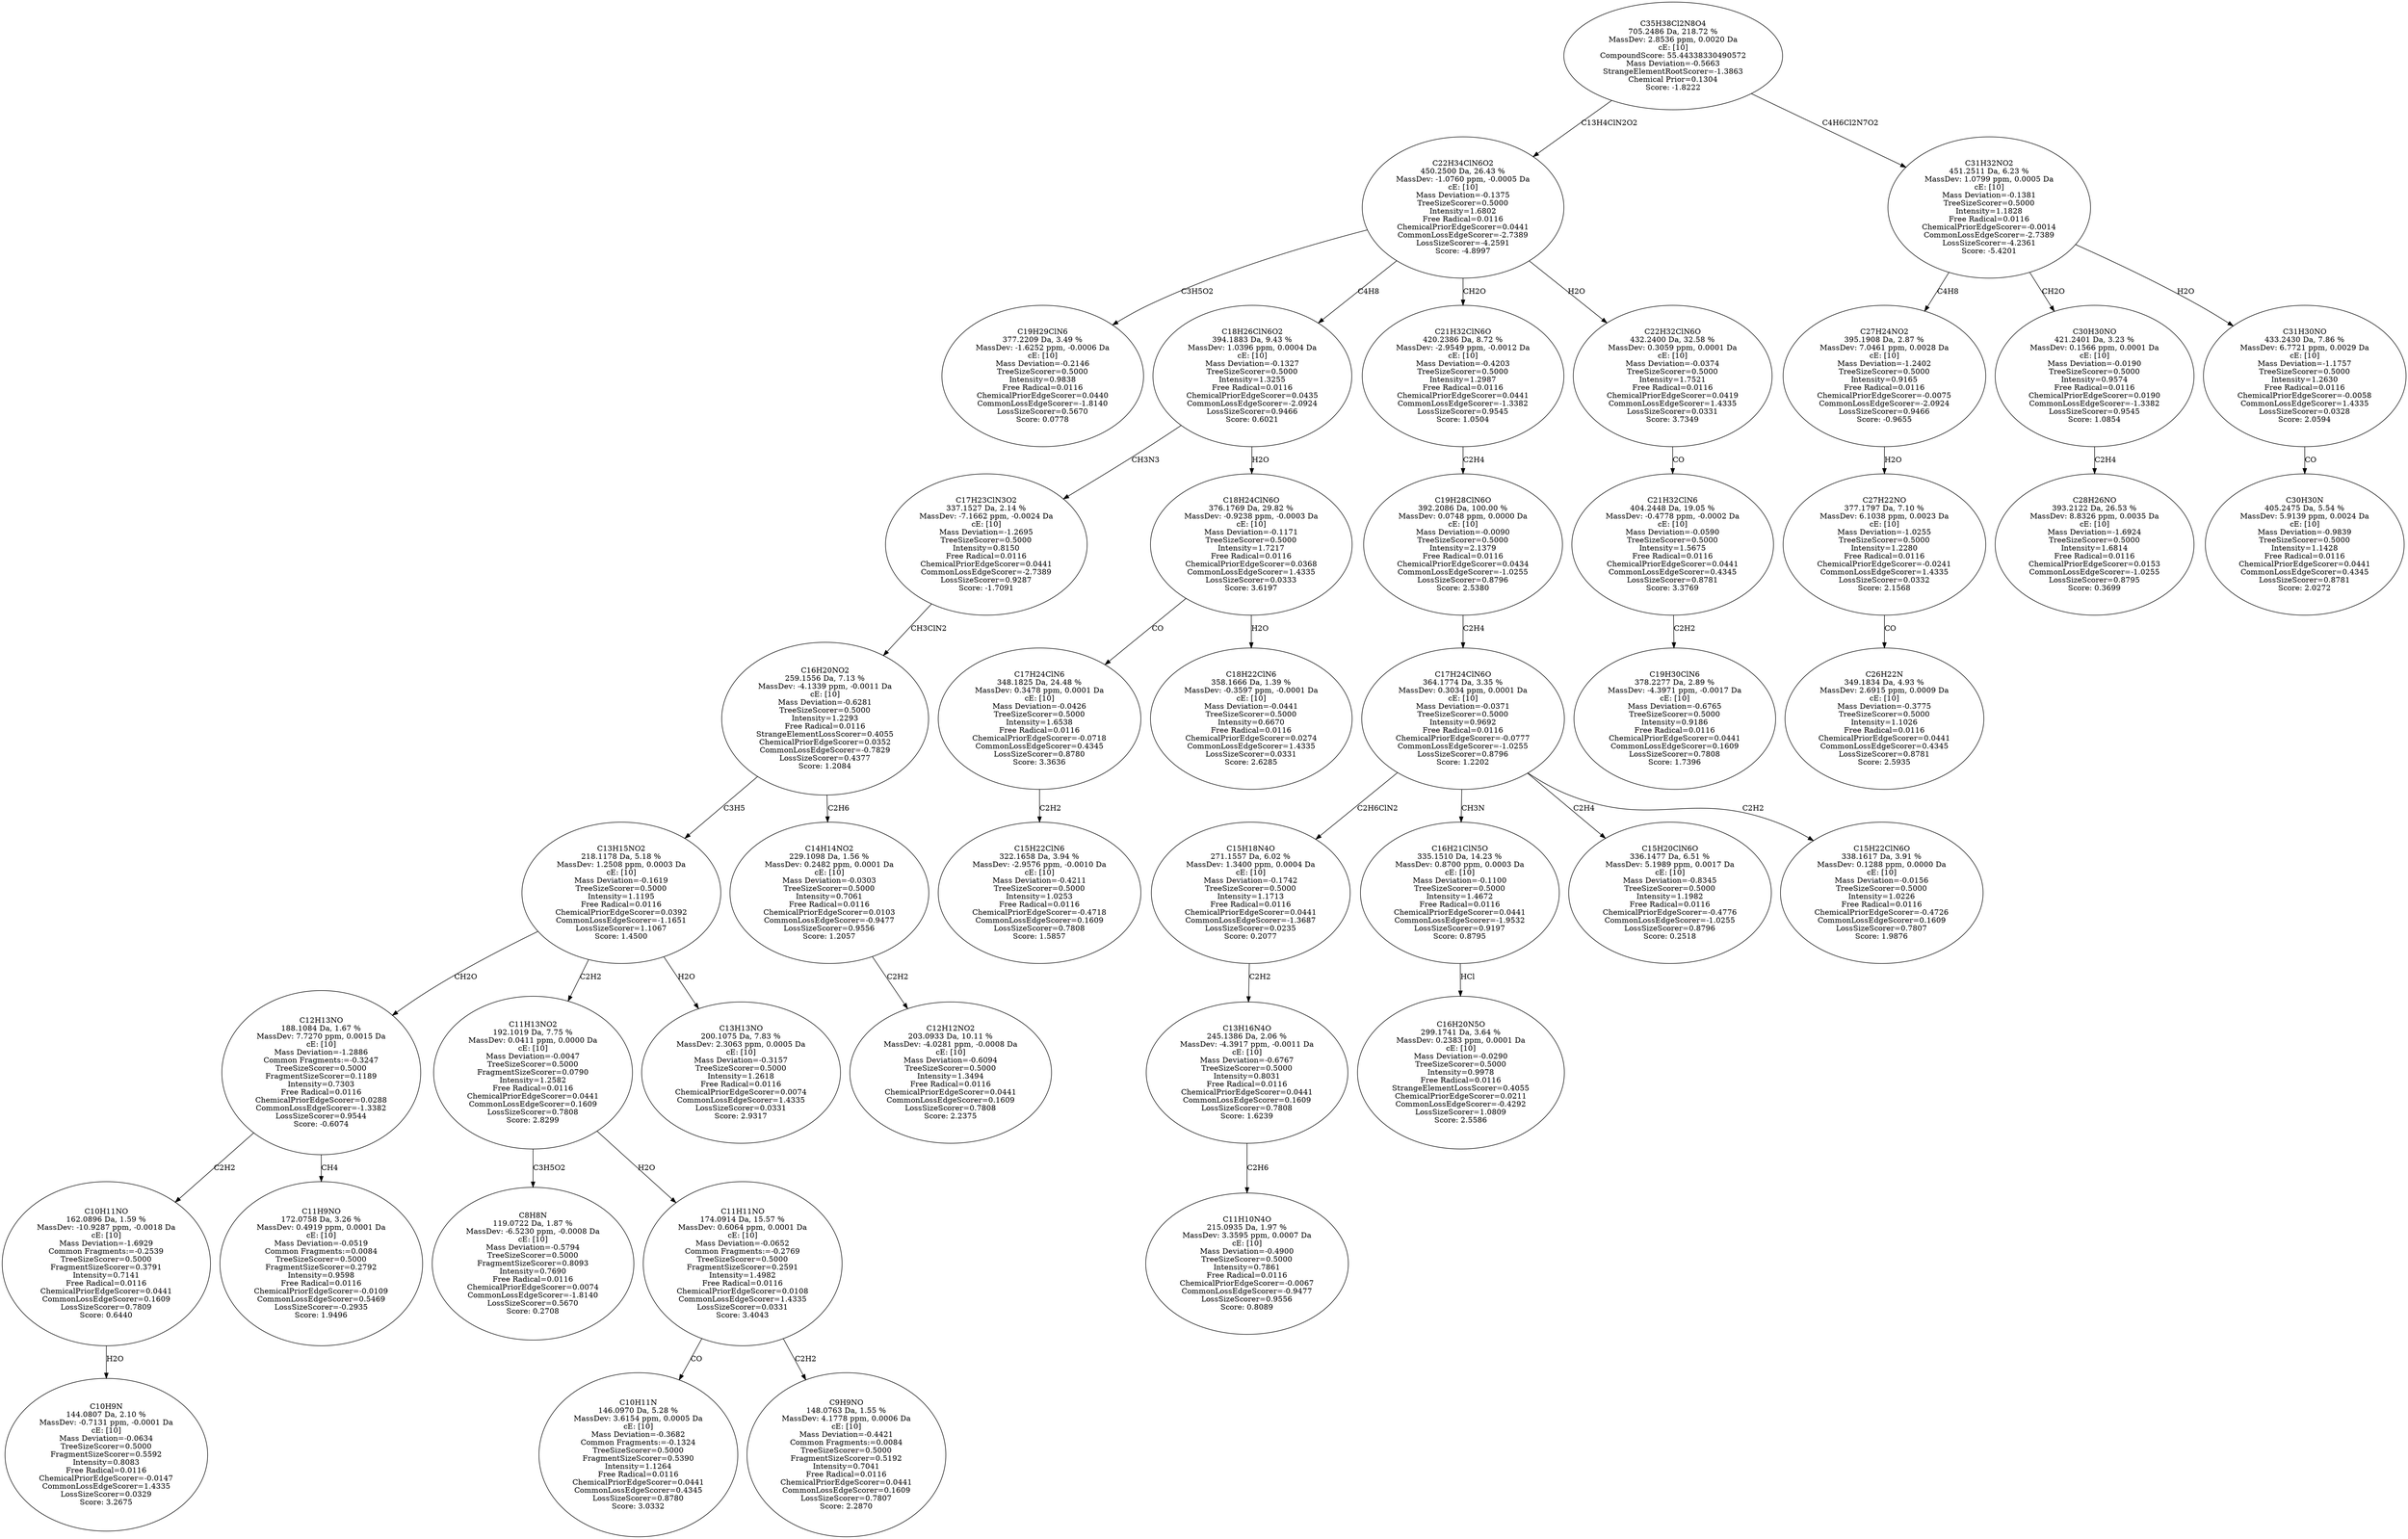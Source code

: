 strict digraph {
v1 [label="C19H29ClN6\n377.2209 Da, 3.49 %\nMassDev: -1.6252 ppm, -0.0006 Da\ncE: [10]\nMass Deviation=-0.2146\nTreeSizeScorer=0.5000\nIntensity=0.9838\nFree Radical=0.0116\nChemicalPriorEdgeScorer=0.0440\nCommonLossEdgeScorer=-1.8140\nLossSizeScorer=0.5670\nScore: 0.0778"];
v2 [label="C10H9N\n144.0807 Da, 2.10 %\nMassDev: -0.7131 ppm, -0.0001 Da\ncE: [10]\nMass Deviation=-0.0634\nTreeSizeScorer=0.5000\nFragmentSizeScorer=0.5592\nIntensity=0.8083\nFree Radical=0.0116\nChemicalPriorEdgeScorer=-0.0147\nCommonLossEdgeScorer=1.4335\nLossSizeScorer=0.0329\nScore: 3.2675"];
v3 [label="C10H11NO\n162.0896 Da, 1.59 %\nMassDev: -10.9287 ppm, -0.0018 Da\ncE: [10]\nMass Deviation=-1.6929\nCommon Fragments:=-0.2539\nTreeSizeScorer=0.5000\nFragmentSizeScorer=0.3791\nIntensity=0.7141\nFree Radical=0.0116\nChemicalPriorEdgeScorer=0.0441\nCommonLossEdgeScorer=0.1609\nLossSizeScorer=0.7809\nScore: 0.6440"];
v4 [label="C11H9NO\n172.0758 Da, 3.26 %\nMassDev: 0.4919 ppm, 0.0001 Da\ncE: [10]\nMass Deviation=-0.0519\nCommon Fragments:=0.0084\nTreeSizeScorer=0.5000\nFragmentSizeScorer=0.2792\nIntensity=0.9598\nFree Radical=0.0116\nChemicalPriorEdgeScorer=-0.0109\nCommonLossEdgeScorer=0.5469\nLossSizeScorer=-0.2935\nScore: 1.9496"];
v5 [label="C12H13NO\n188.1084 Da, 1.67 %\nMassDev: 7.7270 ppm, 0.0015 Da\ncE: [10]\nMass Deviation=-1.2886\nCommon Fragments:=-0.3247\nTreeSizeScorer=0.5000\nFragmentSizeScorer=0.1189\nIntensity=0.7303\nFree Radical=0.0116\nChemicalPriorEdgeScorer=0.0288\nCommonLossEdgeScorer=-1.3382\nLossSizeScorer=0.9544\nScore: -0.6074"];
v6 [label="C8H8N\n119.0722 Da, 1.87 %\nMassDev: -6.5230 ppm, -0.0008 Da\ncE: [10]\nMass Deviation=-0.5794\nTreeSizeScorer=0.5000\nFragmentSizeScorer=0.8093\nIntensity=0.7690\nFree Radical=0.0116\nChemicalPriorEdgeScorer=0.0074\nCommonLossEdgeScorer=-1.8140\nLossSizeScorer=0.5670\nScore: 0.2708"];
v7 [label="C10H11N\n146.0970 Da, 5.28 %\nMassDev: 3.6154 ppm, 0.0005 Da\ncE: [10]\nMass Deviation=-0.3682\nCommon Fragments:=-0.1324\nTreeSizeScorer=0.5000\nFragmentSizeScorer=0.5390\nIntensity=1.1264\nFree Radical=0.0116\nChemicalPriorEdgeScorer=0.0441\nCommonLossEdgeScorer=0.4345\nLossSizeScorer=0.8780\nScore: 3.0332"];
v8 [label="C9H9NO\n148.0763 Da, 1.55 %\nMassDev: 4.1778 ppm, 0.0006 Da\ncE: [10]\nMass Deviation=-0.4421\nCommon Fragments:=0.0084\nTreeSizeScorer=0.5000\nFragmentSizeScorer=0.5192\nIntensity=0.7041\nFree Radical=0.0116\nChemicalPriorEdgeScorer=0.0441\nCommonLossEdgeScorer=0.1609\nLossSizeScorer=0.7807\nScore: 2.2870"];
v9 [label="C11H11NO\n174.0914 Da, 15.57 %\nMassDev: 0.6064 ppm, 0.0001 Da\ncE: [10]\nMass Deviation=-0.0652\nCommon Fragments:=-0.2769\nTreeSizeScorer=0.5000\nFragmentSizeScorer=0.2591\nIntensity=1.4982\nFree Radical=0.0116\nChemicalPriorEdgeScorer=0.0108\nCommonLossEdgeScorer=1.4335\nLossSizeScorer=0.0331\nScore: 3.4043"];
v10 [label="C11H13NO2\n192.1019 Da, 7.75 %\nMassDev: 0.0411 ppm, 0.0000 Da\ncE: [10]\nMass Deviation=-0.0047\nTreeSizeScorer=0.5000\nFragmentSizeScorer=0.0790\nIntensity=1.2582\nFree Radical=0.0116\nChemicalPriorEdgeScorer=0.0441\nCommonLossEdgeScorer=0.1609\nLossSizeScorer=0.7808\nScore: 2.8299"];
v11 [label="C13H13NO\n200.1075 Da, 7.83 %\nMassDev: 2.3063 ppm, 0.0005 Da\ncE: [10]\nMass Deviation=-0.3157\nTreeSizeScorer=0.5000\nIntensity=1.2618\nFree Radical=0.0116\nChemicalPriorEdgeScorer=0.0074\nCommonLossEdgeScorer=1.4335\nLossSizeScorer=0.0331\nScore: 2.9317"];
v12 [label="C13H15NO2\n218.1178 Da, 5.18 %\nMassDev: 1.2508 ppm, 0.0003 Da\ncE: [10]\nMass Deviation=-0.1619\nTreeSizeScorer=0.5000\nIntensity=1.1195\nFree Radical=0.0116\nChemicalPriorEdgeScorer=0.0392\nCommonLossEdgeScorer=-1.1651\nLossSizeScorer=1.1067\nScore: 1.4500"];
v13 [label="C12H12NO2\n203.0933 Da, 10.11 %\nMassDev: -4.0281 ppm, -0.0008 Da\ncE: [10]\nMass Deviation=-0.6094\nTreeSizeScorer=0.5000\nIntensity=1.3494\nFree Radical=0.0116\nChemicalPriorEdgeScorer=0.0441\nCommonLossEdgeScorer=0.1609\nLossSizeScorer=0.7808\nScore: 2.2375"];
v14 [label="C14H14NO2\n229.1098 Da, 1.56 %\nMassDev: 0.2482 ppm, 0.0001 Da\ncE: [10]\nMass Deviation=-0.0303\nTreeSizeScorer=0.5000\nIntensity=0.7061\nFree Radical=0.0116\nChemicalPriorEdgeScorer=0.0103\nCommonLossEdgeScorer=-0.9477\nLossSizeScorer=0.9556\nScore: 1.2057"];
v15 [label="C16H20NO2\n259.1556 Da, 7.13 %\nMassDev: -4.1339 ppm, -0.0011 Da\ncE: [10]\nMass Deviation=-0.6281\nTreeSizeScorer=0.5000\nIntensity=1.2293\nFree Radical=0.0116\nStrangeElementLossScorer=0.4055\nChemicalPriorEdgeScorer=0.0352\nCommonLossEdgeScorer=-0.7829\nLossSizeScorer=0.4377\nScore: 1.2084"];
v16 [label="C17H23ClN3O2\n337.1527 Da, 2.14 %\nMassDev: -7.1662 ppm, -0.0024 Da\ncE: [10]\nMass Deviation=-1.2695\nTreeSizeScorer=0.5000\nIntensity=0.8150\nFree Radical=0.0116\nChemicalPriorEdgeScorer=0.0441\nCommonLossEdgeScorer=-2.7389\nLossSizeScorer=0.9287\nScore: -1.7091"];
v17 [label="C15H22ClN6\n322.1658 Da, 3.94 %\nMassDev: -2.9576 ppm, -0.0010 Da\ncE: [10]\nMass Deviation=-0.4211\nTreeSizeScorer=0.5000\nIntensity=1.0253\nFree Radical=0.0116\nChemicalPriorEdgeScorer=-0.4718\nCommonLossEdgeScorer=0.1609\nLossSizeScorer=0.7808\nScore: 1.5857"];
v18 [label="C17H24ClN6\n348.1825 Da, 24.48 %\nMassDev: 0.3478 ppm, 0.0001 Da\ncE: [10]\nMass Deviation=-0.0426\nTreeSizeScorer=0.5000\nIntensity=1.6538\nFree Radical=0.0116\nChemicalPriorEdgeScorer=-0.0718\nCommonLossEdgeScorer=0.4345\nLossSizeScorer=0.8780\nScore: 3.3636"];
v19 [label="C18H22ClN6\n358.1666 Da, 1.39 %\nMassDev: -0.3597 ppm, -0.0001 Da\ncE: [10]\nMass Deviation=-0.0441\nTreeSizeScorer=0.5000\nIntensity=0.6670\nFree Radical=0.0116\nChemicalPriorEdgeScorer=0.0274\nCommonLossEdgeScorer=1.4335\nLossSizeScorer=0.0331\nScore: 2.6285"];
v20 [label="C18H24ClN6O\n376.1769 Da, 29.82 %\nMassDev: -0.9238 ppm, -0.0003 Da\ncE: [10]\nMass Deviation=-0.1171\nTreeSizeScorer=0.5000\nIntensity=1.7217\nFree Radical=0.0116\nChemicalPriorEdgeScorer=0.0368\nCommonLossEdgeScorer=1.4335\nLossSizeScorer=0.0333\nScore: 3.6197"];
v21 [label="C18H26ClN6O2\n394.1883 Da, 9.43 %\nMassDev: 1.0396 ppm, 0.0004 Da\ncE: [10]\nMass Deviation=-0.1327\nTreeSizeScorer=0.5000\nIntensity=1.3255\nFree Radical=0.0116\nChemicalPriorEdgeScorer=0.0435\nCommonLossEdgeScorer=-2.0924\nLossSizeScorer=0.9466\nScore: 0.6021"];
v22 [label="C11H10N4O\n215.0935 Da, 1.97 %\nMassDev: 3.3595 ppm, 0.0007 Da\ncE: [10]\nMass Deviation=-0.4900\nTreeSizeScorer=0.5000\nIntensity=0.7861\nFree Radical=0.0116\nChemicalPriorEdgeScorer=-0.0067\nCommonLossEdgeScorer=-0.9477\nLossSizeScorer=0.9556\nScore: 0.8089"];
v23 [label="C13H16N4O\n245.1386 Da, 2.06 %\nMassDev: -4.3917 ppm, -0.0011 Da\ncE: [10]\nMass Deviation=-0.6767\nTreeSizeScorer=0.5000\nIntensity=0.8031\nFree Radical=0.0116\nChemicalPriorEdgeScorer=0.0441\nCommonLossEdgeScorer=0.1609\nLossSizeScorer=0.7808\nScore: 1.6239"];
v24 [label="C15H18N4O\n271.1557 Da, 6.02 %\nMassDev: 1.3400 ppm, 0.0004 Da\ncE: [10]\nMass Deviation=-0.1742\nTreeSizeScorer=0.5000\nIntensity=1.1713\nFree Radical=0.0116\nChemicalPriorEdgeScorer=0.0441\nCommonLossEdgeScorer=-1.3687\nLossSizeScorer=0.0235\nScore: 0.2077"];
v25 [label="C16H20N5O\n299.1741 Da, 3.64 %\nMassDev: 0.2383 ppm, 0.0001 Da\ncE: [10]\nMass Deviation=-0.0290\nTreeSizeScorer=0.5000\nIntensity=0.9978\nFree Radical=0.0116\nStrangeElementLossScorer=0.4055\nChemicalPriorEdgeScorer=0.0211\nCommonLossEdgeScorer=-0.4292\nLossSizeScorer=1.0809\nScore: 2.5586"];
v26 [label="C16H21ClN5O\n335.1510 Da, 14.23 %\nMassDev: 0.8700 ppm, 0.0003 Da\ncE: [10]\nMass Deviation=-0.1100\nTreeSizeScorer=0.5000\nIntensity=1.4672\nFree Radical=0.0116\nChemicalPriorEdgeScorer=0.0441\nCommonLossEdgeScorer=-1.9532\nLossSizeScorer=0.9197\nScore: 0.8795"];
v27 [label="C15H20ClN6O\n336.1477 Da, 6.51 %\nMassDev: 5.1989 ppm, 0.0017 Da\ncE: [10]\nMass Deviation=-0.8345\nTreeSizeScorer=0.5000\nIntensity=1.1982\nFree Radical=0.0116\nChemicalPriorEdgeScorer=-0.4776\nCommonLossEdgeScorer=-1.0255\nLossSizeScorer=0.8796\nScore: 0.2518"];
v28 [label="C15H22ClN6O\n338.1617 Da, 3.91 %\nMassDev: 0.1288 ppm, 0.0000 Da\ncE: [10]\nMass Deviation=-0.0156\nTreeSizeScorer=0.5000\nIntensity=1.0226\nFree Radical=0.0116\nChemicalPriorEdgeScorer=-0.4726\nCommonLossEdgeScorer=0.1609\nLossSizeScorer=0.7807\nScore: 1.9876"];
v29 [label="C17H24ClN6O\n364.1774 Da, 3.35 %\nMassDev: 0.3034 ppm, 0.0001 Da\ncE: [10]\nMass Deviation=-0.0371\nTreeSizeScorer=0.5000\nIntensity=0.9692\nFree Radical=0.0116\nChemicalPriorEdgeScorer=-0.0777\nCommonLossEdgeScorer=-1.0255\nLossSizeScorer=0.8796\nScore: 1.2202"];
v30 [label="C19H28ClN6O\n392.2086 Da, 100.00 %\nMassDev: 0.0748 ppm, 0.0000 Da\ncE: [10]\nMass Deviation=-0.0090\nTreeSizeScorer=0.5000\nIntensity=2.1379\nFree Radical=0.0116\nChemicalPriorEdgeScorer=0.0434\nCommonLossEdgeScorer=-1.0255\nLossSizeScorer=0.8796\nScore: 2.5380"];
v31 [label="C21H32ClN6O\n420.2386 Da, 8.72 %\nMassDev: -2.9549 ppm, -0.0012 Da\ncE: [10]\nMass Deviation=-0.4203\nTreeSizeScorer=0.5000\nIntensity=1.2987\nFree Radical=0.0116\nChemicalPriorEdgeScorer=0.0441\nCommonLossEdgeScorer=-1.3382\nLossSizeScorer=0.9545\nScore: 1.0504"];
v32 [label="C19H30ClN6\n378.2277 Da, 2.89 %\nMassDev: -4.3971 ppm, -0.0017 Da\ncE: [10]\nMass Deviation=-0.6765\nTreeSizeScorer=0.5000\nIntensity=0.9186\nFree Radical=0.0116\nChemicalPriorEdgeScorer=0.0441\nCommonLossEdgeScorer=0.1609\nLossSizeScorer=0.7808\nScore: 1.7396"];
v33 [label="C21H32ClN6\n404.2448 Da, 19.05 %\nMassDev: -0.4778 ppm, -0.0002 Da\ncE: [10]\nMass Deviation=-0.0590\nTreeSizeScorer=0.5000\nIntensity=1.5675\nFree Radical=0.0116\nChemicalPriorEdgeScorer=0.0441\nCommonLossEdgeScorer=0.4345\nLossSizeScorer=0.8781\nScore: 3.3769"];
v34 [label="C22H32ClN6O\n432.2400 Da, 32.58 %\nMassDev: 0.3059 ppm, 0.0001 Da\ncE: [10]\nMass Deviation=-0.0374\nTreeSizeScorer=0.5000\nIntensity=1.7521\nFree Radical=0.0116\nChemicalPriorEdgeScorer=0.0419\nCommonLossEdgeScorer=1.4335\nLossSizeScorer=0.0331\nScore: 3.7349"];
v35 [label="C22H34ClN6O2\n450.2500 Da, 26.43 %\nMassDev: -1.0760 ppm, -0.0005 Da\ncE: [10]\nMass Deviation=-0.1375\nTreeSizeScorer=0.5000\nIntensity=1.6802\nFree Radical=0.0116\nChemicalPriorEdgeScorer=0.0441\nCommonLossEdgeScorer=-2.7389\nLossSizeScorer=-4.2591\nScore: -4.8997"];
v36 [label="C26H22N\n349.1834 Da, 4.93 %\nMassDev: 2.6915 ppm, 0.0009 Da\ncE: [10]\nMass Deviation=-0.3775\nTreeSizeScorer=0.5000\nIntensity=1.1026\nFree Radical=0.0116\nChemicalPriorEdgeScorer=0.0441\nCommonLossEdgeScorer=0.4345\nLossSizeScorer=0.8781\nScore: 2.5935"];
v37 [label="C27H22NO\n377.1797 Da, 7.10 %\nMassDev: 6.1038 ppm, 0.0023 Da\ncE: [10]\nMass Deviation=-1.0255\nTreeSizeScorer=0.5000\nIntensity=1.2280\nFree Radical=0.0116\nChemicalPriorEdgeScorer=-0.0241\nCommonLossEdgeScorer=1.4335\nLossSizeScorer=0.0332\nScore: 2.1568"];
v38 [label="C27H24NO2\n395.1908 Da, 2.87 %\nMassDev: 7.0461 ppm, 0.0028 Da\ncE: [10]\nMass Deviation=-1.2402\nTreeSizeScorer=0.5000\nIntensity=0.9165\nFree Radical=0.0116\nChemicalPriorEdgeScorer=-0.0075\nCommonLossEdgeScorer=-2.0924\nLossSizeScorer=0.9466\nScore: -0.9655"];
v39 [label="C28H26NO\n393.2122 Da, 26.53 %\nMassDev: 8.8326 ppm, 0.0035 Da\ncE: [10]\nMass Deviation=-1.6924\nTreeSizeScorer=0.5000\nIntensity=1.6814\nFree Radical=0.0116\nChemicalPriorEdgeScorer=0.0153\nCommonLossEdgeScorer=-1.0255\nLossSizeScorer=0.8795\nScore: 0.3699"];
v40 [label="C30H30NO\n421.2401 Da, 3.23 %\nMassDev: 0.1566 ppm, 0.0001 Da\ncE: [10]\nMass Deviation=-0.0190\nTreeSizeScorer=0.5000\nIntensity=0.9574\nFree Radical=0.0116\nChemicalPriorEdgeScorer=0.0190\nCommonLossEdgeScorer=-1.3382\nLossSizeScorer=0.9545\nScore: 1.0854"];
v41 [label="C30H30N\n405.2475 Da, 5.54 %\nMassDev: 5.9139 ppm, 0.0024 Da\ncE: [10]\nMass Deviation=-0.9839\nTreeSizeScorer=0.5000\nIntensity=1.1428\nFree Radical=0.0116\nChemicalPriorEdgeScorer=0.0441\nCommonLossEdgeScorer=0.4345\nLossSizeScorer=0.8781\nScore: 2.0272"];
v42 [label="C31H30NO\n433.2430 Da, 7.86 %\nMassDev: 6.7721 ppm, 0.0029 Da\ncE: [10]\nMass Deviation=-1.1757\nTreeSizeScorer=0.5000\nIntensity=1.2630\nFree Radical=0.0116\nChemicalPriorEdgeScorer=-0.0058\nCommonLossEdgeScorer=1.4335\nLossSizeScorer=0.0328\nScore: 2.0594"];
v43 [label="C31H32NO2\n451.2511 Da, 6.23 %\nMassDev: 1.0799 ppm, 0.0005 Da\ncE: [10]\nMass Deviation=-0.1381\nTreeSizeScorer=0.5000\nIntensity=1.1828\nFree Radical=0.0116\nChemicalPriorEdgeScorer=-0.0014\nCommonLossEdgeScorer=-2.7389\nLossSizeScorer=-4.2361\nScore: -5.4201"];
v44 [label="C35H38Cl2N8O4\n705.2486 Da, 218.72 %\nMassDev: 2.8536 ppm, 0.0020 Da\ncE: [10]\nCompoundScore: 55.44338330490572\nMass Deviation=-0.5663\nStrangeElementRootScorer=-1.3863\nChemical Prior=0.1304\nScore: -1.8222"];
v35 -> v1 [label="C3H5O2"];
v3 -> v2 [label="H2O"];
v5 -> v3 [label="C2H2"];
v5 -> v4 [label="CH4"];
v12 -> v5 [label="CH2O"];
v10 -> v6 [label="C3H5O2"];
v9 -> v7 [label="CO"];
v9 -> v8 [label="C2H2"];
v10 -> v9 [label="H2O"];
v12 -> v10 [label="C2H2"];
v12 -> v11 [label="H2O"];
v15 -> v12 [label="C3H5"];
v14 -> v13 [label="C2H2"];
v15 -> v14 [label="C2H6"];
v16 -> v15 [label="CH3ClN2"];
v21 -> v16 [label="CH3N3"];
v18 -> v17 [label="C2H2"];
v20 -> v18 [label="CO"];
v20 -> v19 [label="H2O"];
v21 -> v20 [label="H2O"];
v35 -> v21 [label="C4H8"];
v23 -> v22 [label="C2H6"];
v24 -> v23 [label="C2H2"];
v29 -> v24 [label="C2H6ClN2"];
v26 -> v25 [label="HCl"];
v29 -> v26 [label="CH3N"];
v29 -> v27 [label="C2H4"];
v29 -> v28 [label="C2H2"];
v30 -> v29 [label="C2H4"];
v31 -> v30 [label="C2H4"];
v35 -> v31 [label="CH2O"];
v33 -> v32 [label="C2H2"];
v34 -> v33 [label="CO"];
v35 -> v34 [label="H2O"];
v44 -> v35 [label="C13H4ClN2O2"];
v37 -> v36 [label="CO"];
v38 -> v37 [label="H2O"];
v43 -> v38 [label="C4H8"];
v40 -> v39 [label="C2H4"];
v43 -> v40 [label="CH2O"];
v42 -> v41 [label="CO"];
v43 -> v42 [label="H2O"];
v44 -> v43 [label="C4H6Cl2N7O2"];
}